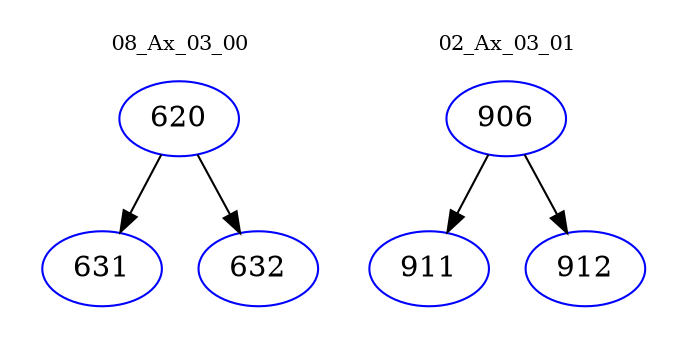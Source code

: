 digraph{
subgraph cluster_0 {
color = white
label = "08_Ax_03_00";
fontsize=10;
T0_620 [label="620", color="blue"]
T0_620 -> T0_631 [color="black"]
T0_631 [label="631", color="blue"]
T0_620 -> T0_632 [color="black"]
T0_632 [label="632", color="blue"]
}
subgraph cluster_1 {
color = white
label = "02_Ax_03_01";
fontsize=10;
T1_906 [label="906", color="blue"]
T1_906 -> T1_911 [color="black"]
T1_911 [label="911", color="blue"]
T1_906 -> T1_912 [color="black"]
T1_912 [label="912", color="blue"]
}
}
